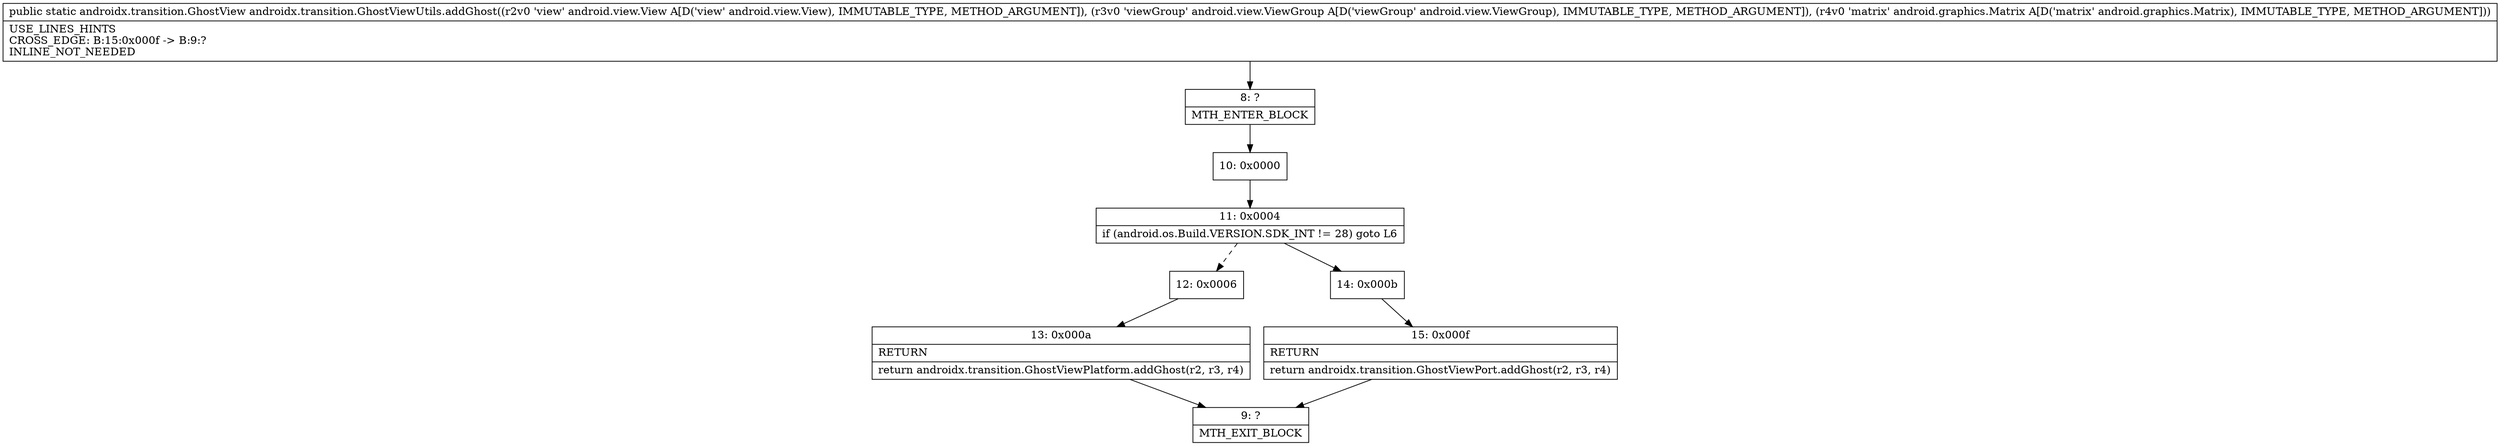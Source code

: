digraph "CFG forandroidx.transition.GhostViewUtils.addGhost(Landroid\/view\/View;Landroid\/view\/ViewGroup;Landroid\/graphics\/Matrix;)Landroidx\/transition\/GhostView;" {
Node_8 [shape=record,label="{8\:\ ?|MTH_ENTER_BLOCK\l}"];
Node_10 [shape=record,label="{10\:\ 0x0000}"];
Node_11 [shape=record,label="{11\:\ 0x0004|if (android.os.Build.VERSION.SDK_INT != 28) goto L6\l}"];
Node_12 [shape=record,label="{12\:\ 0x0006}"];
Node_13 [shape=record,label="{13\:\ 0x000a|RETURN\l|return androidx.transition.GhostViewPlatform.addGhost(r2, r3, r4)\l}"];
Node_9 [shape=record,label="{9\:\ ?|MTH_EXIT_BLOCK\l}"];
Node_14 [shape=record,label="{14\:\ 0x000b}"];
Node_15 [shape=record,label="{15\:\ 0x000f|RETURN\l|return androidx.transition.GhostViewPort.addGhost(r2, r3, r4)\l}"];
MethodNode[shape=record,label="{public static androidx.transition.GhostView androidx.transition.GhostViewUtils.addGhost((r2v0 'view' android.view.View A[D('view' android.view.View), IMMUTABLE_TYPE, METHOD_ARGUMENT]), (r3v0 'viewGroup' android.view.ViewGroup A[D('viewGroup' android.view.ViewGroup), IMMUTABLE_TYPE, METHOD_ARGUMENT]), (r4v0 'matrix' android.graphics.Matrix A[D('matrix' android.graphics.Matrix), IMMUTABLE_TYPE, METHOD_ARGUMENT]))  | USE_LINES_HINTS\lCROSS_EDGE: B:15:0x000f \-\> B:9:?\lINLINE_NOT_NEEDED\l}"];
MethodNode -> Node_8;Node_8 -> Node_10;
Node_10 -> Node_11;
Node_11 -> Node_12[style=dashed];
Node_11 -> Node_14;
Node_12 -> Node_13;
Node_13 -> Node_9;
Node_14 -> Node_15;
Node_15 -> Node_9;
}

